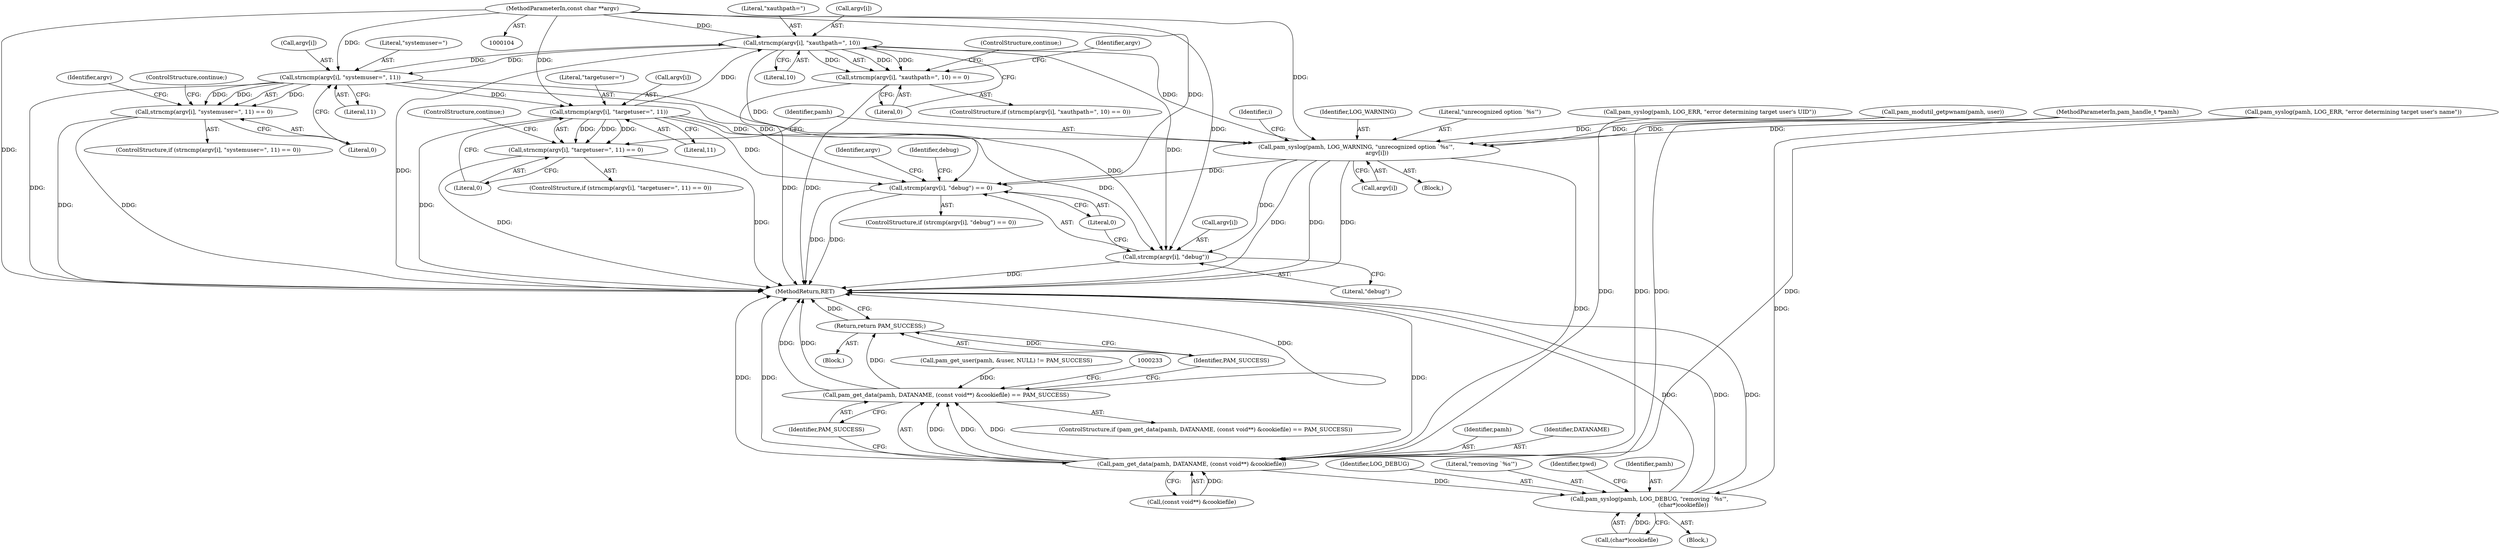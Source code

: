 digraph "1_altlinux_05dafc06cd3dfeb7c4b24942e4e1ae33ff75a123@pointer" {
"1000108" [label="(MethodParameterIn,const char **argv)"];
"1000166" [label="(Call,strcmp(argv[i], \"debug\") == 0)"];
"1000167" [label="(Call,strcmp(argv[i], \"debug\"))"];
"1000180" [label="(Call,strncmp(argv[i], \"xauthpath=\", 10))"];
"1000179" [label="(Call,strncmp(argv[i], \"xauthpath=\", 10) == 0)"];
"1000191" [label="(Call,strncmp(argv[i], \"systemuser=\", 11))"];
"1000190" [label="(Call,strncmp(argv[i], \"systemuser=\", 11) == 0)"];
"1000202" [label="(Call,strncmp(argv[i], \"targetuser=\", 11))"];
"1000201" [label="(Call,strncmp(argv[i], \"targetuser=\", 11) == 0)"];
"1000211" [label="(Call,pam_syslog(pamh, LOG_WARNING, \"unrecognized option `%s'\",\n                       argv[i]))"];
"1000220" [label="(Call,pam_get_data(pamh, DATANAME, (const void**) &cookiefile))"];
"1000219" [label="(Call,pam_get_data(pamh, DATANAME, (const void**) &cookiefile) == PAM_SUCCESS)"];
"1000267" [label="(Return,return PAM_SUCCESS;)"];
"1000240" [label="(Call,pam_syslog(pamh, LOG_DEBUG, \"removing `%s'\",\n                                      (char*)cookiefile))"];
"1000182" [label="(Identifier,argv)"];
"1000166" [label="(Call,strcmp(argv[i], \"debug\") == 0)"];
"1000197" [label="(Literal,0)"];
"1000139" [label="(Call,pam_modutil_getpwnam(pamh, user))"];
"1000188" [label="(ControlStructure,continue;)"];
"1000175" [label="(Identifier,debug)"];
"1000242" [label="(Identifier,LOG_DEBUG)"];
"1000196" [label="(Literal,11)"];
"1000243" [label="(Literal,\"removing `%s'\")"];
"1000220" [label="(Call,pam_get_data(pamh, DATANAME, (const void**) &cookiefile))"];
"1000221" [label="(Identifier,pamh)"];
"1000267" [label="(Return,return PAM_SUCCESS;)"];
"1000186" [label="(Literal,0)"];
"1000191" [label="(Call,strncmp(argv[i], \"systemuser=\", 11))"];
"1000212" [label="(Identifier,pamh)"];
"1000223" [label="(Call,(const void**) &cookiefile)"];
"1000167" [label="(Call,strcmp(argv[i], \"debug\"))"];
"1000215" [label="(Call,argv[i])"];
"1000222" [label="(Identifier,DATANAME)"];
"1000180" [label="(Call,strncmp(argv[i], \"xauthpath=\", 10))"];
"1000206" [label="(Literal,\"targetuser=\")"];
"1000248" [label="(Identifier,tpwd)"];
"1000204" [label="(Identifier,argv)"];
"1000171" [label="(Literal,\"debug\")"];
"1000213" [label="(Identifier,LOG_WARNING)"];
"1000210" [label="(ControlStructure,continue;)"];
"1000165" [label="(ControlStructure,if (strcmp(argv[i], \"debug\") == 0))"];
"1000189" [label="(ControlStructure,if (strncmp(argv[i], \"systemuser=\", 11) == 0))"];
"1000109" [label="(Block,)"];
"1000184" [label="(Literal,\"xauthpath=\")"];
"1000190" [label="(Call,strncmp(argv[i], \"systemuser=\", 11) == 0)"];
"1000219" [label="(Call,pam_get_data(pamh, DATANAME, (const void**) &cookiefile) == PAM_SUCCESS)"];
"1000164" [label="(Block,)"];
"1000108" [label="(MethodParameterIn,const char **argv)"];
"1000214" [label="(Literal,\"unrecognized option `%s'\")"];
"1000203" [label="(Call,argv[i])"];
"1000200" [label="(ControlStructure,if (strncmp(argv[i], \"targetuser=\", 11) == 0))"];
"1000211" [label="(Call,pam_syslog(pamh, LOG_WARNING, \"unrecognized option `%s'\",\n                       argv[i]))"];
"1000124" [label="(Call,pam_get_user(pamh, &user, NULL) != PAM_SUCCESS)"];
"1000178" [label="(ControlStructure,if (strncmp(argv[i], \"xauthpath=\", 10) == 0))"];
"1000240" [label="(Call,pam_syslog(pamh, LOG_DEBUG, \"removing `%s'\",\n                                      (char*)cookiefile))"];
"1000207" [label="(Literal,11)"];
"1000131" [label="(Call,pam_syslog(pamh, LOG_ERR, \"error determining target user's name\"))"];
"1000168" [label="(Call,argv[i])"];
"1000163" [label="(Identifier,i)"];
"1000202" [label="(Call,strncmp(argv[i], \"targetuser=\", 11))"];
"1000269" [label="(MethodReturn,RET)"];
"1000244" [label="(Call,(char*)cookiefile)"];
"1000241" [label="(Identifier,pamh)"];
"1000195" [label="(Literal,\"systemuser=\")"];
"1000201" [label="(Call,strncmp(argv[i], \"targetuser=\", 11) == 0)"];
"1000268" [label="(Identifier,PAM_SUCCESS)"];
"1000179" [label="(Call,strncmp(argv[i], \"xauthpath=\", 10) == 0)"];
"1000192" [label="(Call,argv[i])"];
"1000145" [label="(Call,pam_syslog(pamh, LOG_ERR, \"error determining target user's UID\"))"];
"1000218" [label="(ControlStructure,if (pam_get_data(pamh, DATANAME, (const void**) &cookiefile) == PAM_SUCCESS))"];
"1000105" [label="(MethodParameterIn,pam_handle_t *pamh)"];
"1000172" [label="(Literal,0)"];
"1000185" [label="(Literal,10)"];
"1000199" [label="(ControlStructure,continue;)"];
"1000193" [label="(Identifier,argv)"];
"1000208" [label="(Literal,0)"];
"1000239" [label="(Block,)"];
"1000181" [label="(Call,argv[i])"];
"1000227" [label="(Identifier,PAM_SUCCESS)"];
"1000108" -> "1000104"  [label="AST: "];
"1000108" -> "1000269"  [label="DDG: "];
"1000108" -> "1000166"  [label="DDG: "];
"1000108" -> "1000167"  [label="DDG: "];
"1000108" -> "1000180"  [label="DDG: "];
"1000108" -> "1000191"  [label="DDG: "];
"1000108" -> "1000202"  [label="DDG: "];
"1000108" -> "1000211"  [label="DDG: "];
"1000166" -> "1000165"  [label="AST: "];
"1000166" -> "1000172"  [label="CFG: "];
"1000167" -> "1000166"  [label="AST: "];
"1000172" -> "1000166"  [label="AST: "];
"1000175" -> "1000166"  [label="CFG: "];
"1000182" -> "1000166"  [label="CFG: "];
"1000166" -> "1000269"  [label="DDG: "];
"1000166" -> "1000269"  [label="DDG: "];
"1000180" -> "1000166"  [label="DDG: "];
"1000202" -> "1000166"  [label="DDG: "];
"1000211" -> "1000166"  [label="DDG: "];
"1000191" -> "1000166"  [label="DDG: "];
"1000167" -> "1000171"  [label="CFG: "];
"1000168" -> "1000167"  [label="AST: "];
"1000171" -> "1000167"  [label="AST: "];
"1000172" -> "1000167"  [label="CFG: "];
"1000167" -> "1000269"  [label="DDG: "];
"1000180" -> "1000167"  [label="DDG: "];
"1000202" -> "1000167"  [label="DDG: "];
"1000211" -> "1000167"  [label="DDG: "];
"1000191" -> "1000167"  [label="DDG: "];
"1000180" -> "1000179"  [label="AST: "];
"1000180" -> "1000185"  [label="CFG: "];
"1000181" -> "1000180"  [label="AST: "];
"1000184" -> "1000180"  [label="AST: "];
"1000185" -> "1000180"  [label="AST: "];
"1000186" -> "1000180"  [label="CFG: "];
"1000180" -> "1000269"  [label="DDG: "];
"1000180" -> "1000179"  [label="DDG: "];
"1000180" -> "1000179"  [label="DDG: "];
"1000180" -> "1000179"  [label="DDG: "];
"1000202" -> "1000180"  [label="DDG: "];
"1000211" -> "1000180"  [label="DDG: "];
"1000191" -> "1000180"  [label="DDG: "];
"1000180" -> "1000191"  [label="DDG: "];
"1000179" -> "1000178"  [label="AST: "];
"1000179" -> "1000186"  [label="CFG: "];
"1000186" -> "1000179"  [label="AST: "];
"1000188" -> "1000179"  [label="CFG: "];
"1000193" -> "1000179"  [label="CFG: "];
"1000179" -> "1000269"  [label="DDG: "];
"1000179" -> "1000269"  [label="DDG: "];
"1000191" -> "1000190"  [label="AST: "];
"1000191" -> "1000196"  [label="CFG: "];
"1000192" -> "1000191"  [label="AST: "];
"1000195" -> "1000191"  [label="AST: "];
"1000196" -> "1000191"  [label="AST: "];
"1000197" -> "1000191"  [label="CFG: "];
"1000191" -> "1000269"  [label="DDG: "];
"1000191" -> "1000190"  [label="DDG: "];
"1000191" -> "1000190"  [label="DDG: "];
"1000191" -> "1000190"  [label="DDG: "];
"1000191" -> "1000202"  [label="DDG: "];
"1000190" -> "1000189"  [label="AST: "];
"1000190" -> "1000197"  [label="CFG: "];
"1000197" -> "1000190"  [label="AST: "];
"1000199" -> "1000190"  [label="CFG: "];
"1000204" -> "1000190"  [label="CFG: "];
"1000190" -> "1000269"  [label="DDG: "];
"1000190" -> "1000269"  [label="DDG: "];
"1000202" -> "1000201"  [label="AST: "];
"1000202" -> "1000207"  [label="CFG: "];
"1000203" -> "1000202"  [label="AST: "];
"1000206" -> "1000202"  [label="AST: "];
"1000207" -> "1000202"  [label="AST: "];
"1000208" -> "1000202"  [label="CFG: "];
"1000202" -> "1000269"  [label="DDG: "];
"1000202" -> "1000201"  [label="DDG: "];
"1000202" -> "1000201"  [label="DDG: "];
"1000202" -> "1000201"  [label="DDG: "];
"1000202" -> "1000211"  [label="DDG: "];
"1000201" -> "1000200"  [label="AST: "];
"1000201" -> "1000208"  [label="CFG: "];
"1000208" -> "1000201"  [label="AST: "];
"1000210" -> "1000201"  [label="CFG: "];
"1000212" -> "1000201"  [label="CFG: "];
"1000201" -> "1000269"  [label="DDG: "];
"1000201" -> "1000269"  [label="DDG: "];
"1000211" -> "1000164"  [label="AST: "];
"1000211" -> "1000215"  [label="CFG: "];
"1000212" -> "1000211"  [label="AST: "];
"1000213" -> "1000211"  [label="AST: "];
"1000214" -> "1000211"  [label="AST: "];
"1000215" -> "1000211"  [label="AST: "];
"1000163" -> "1000211"  [label="CFG: "];
"1000211" -> "1000269"  [label="DDG: "];
"1000211" -> "1000269"  [label="DDG: "];
"1000211" -> "1000269"  [label="DDG: "];
"1000131" -> "1000211"  [label="DDG: "];
"1000139" -> "1000211"  [label="DDG: "];
"1000145" -> "1000211"  [label="DDG: "];
"1000105" -> "1000211"  [label="DDG: "];
"1000211" -> "1000220"  [label="DDG: "];
"1000220" -> "1000219"  [label="AST: "];
"1000220" -> "1000223"  [label="CFG: "];
"1000221" -> "1000220"  [label="AST: "];
"1000222" -> "1000220"  [label="AST: "];
"1000223" -> "1000220"  [label="AST: "];
"1000227" -> "1000220"  [label="CFG: "];
"1000220" -> "1000269"  [label="DDG: "];
"1000220" -> "1000269"  [label="DDG: "];
"1000220" -> "1000269"  [label="DDG: "];
"1000220" -> "1000219"  [label="DDG: "];
"1000220" -> "1000219"  [label="DDG: "];
"1000220" -> "1000219"  [label="DDG: "];
"1000131" -> "1000220"  [label="DDG: "];
"1000139" -> "1000220"  [label="DDG: "];
"1000145" -> "1000220"  [label="DDG: "];
"1000105" -> "1000220"  [label="DDG: "];
"1000223" -> "1000220"  [label="DDG: "];
"1000220" -> "1000240"  [label="DDG: "];
"1000219" -> "1000218"  [label="AST: "];
"1000219" -> "1000227"  [label="CFG: "];
"1000227" -> "1000219"  [label="AST: "];
"1000233" -> "1000219"  [label="CFG: "];
"1000268" -> "1000219"  [label="CFG: "];
"1000219" -> "1000269"  [label="DDG: "];
"1000219" -> "1000269"  [label="DDG: "];
"1000219" -> "1000269"  [label="DDG: "];
"1000124" -> "1000219"  [label="DDG: "];
"1000219" -> "1000267"  [label="DDG: "];
"1000267" -> "1000109"  [label="AST: "];
"1000267" -> "1000268"  [label="CFG: "];
"1000268" -> "1000267"  [label="AST: "];
"1000269" -> "1000267"  [label="CFG: "];
"1000267" -> "1000269"  [label="DDG: "];
"1000268" -> "1000267"  [label="DDG: "];
"1000240" -> "1000239"  [label="AST: "];
"1000240" -> "1000244"  [label="CFG: "];
"1000241" -> "1000240"  [label="AST: "];
"1000242" -> "1000240"  [label="AST: "];
"1000243" -> "1000240"  [label="AST: "];
"1000244" -> "1000240"  [label="AST: "];
"1000248" -> "1000240"  [label="CFG: "];
"1000240" -> "1000269"  [label="DDG: "];
"1000240" -> "1000269"  [label="DDG: "];
"1000240" -> "1000269"  [label="DDG: "];
"1000105" -> "1000240"  [label="DDG: "];
"1000244" -> "1000240"  [label="DDG: "];
}
